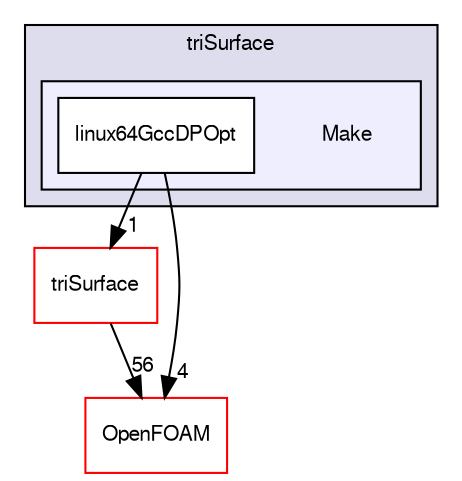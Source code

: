 digraph "src/triSurface/Make" {
  bgcolor=transparent;
  compound=true
  node [ fontsize="10", fontname="FreeSans"];
  edge [ labelfontsize="10", labelfontname="FreeSans"];
  subgraph clusterdir_b63c002b7559990bd414058641eb48ad {
    graph [ bgcolor="#ddddee", pencolor="black", label="triSurface" fontname="FreeSans", fontsize="10", URL="dir_b63c002b7559990bd414058641eb48ad.html"]
  subgraph clusterdir_1fdc4c49ef0c9c4291b0cd96c8856cea {
    graph [ bgcolor="#eeeeff", pencolor="black", label="" URL="dir_1fdc4c49ef0c9c4291b0cd96c8856cea.html"];
    dir_1fdc4c49ef0c9c4291b0cd96c8856cea [shape=plaintext label="Make"];
    dir_1343002ec594472a7e850784f5be7a98 [shape=box label="linux64GccDPOpt" color="black" fillcolor="white" style="filled" URL="dir_1343002ec594472a7e850784f5be7a98.html"];
  }
  }
  dir_fc98c2e9ee0413e7a39bdbd8e1af4ce3 [shape=box label="triSurface" color="red" URL="dir_fc98c2e9ee0413e7a39bdbd8e1af4ce3.html"];
  dir_c5473ff19b20e6ec4dfe5c310b3778a8 [shape=box label="OpenFOAM" color="red" URL="dir_c5473ff19b20e6ec4dfe5c310b3778a8.html"];
  dir_1343002ec594472a7e850784f5be7a98->dir_fc98c2e9ee0413e7a39bdbd8e1af4ce3 [headlabel="1", labeldistance=1.5 headhref="dir_002808_002536.html"];
  dir_1343002ec594472a7e850784f5be7a98->dir_c5473ff19b20e6ec4dfe5c310b3778a8 [headlabel="4", labeldistance=1.5 headhref="dir_002808_001732.html"];
  dir_fc98c2e9ee0413e7a39bdbd8e1af4ce3->dir_c5473ff19b20e6ec4dfe5c310b3778a8 [headlabel="56", labeldistance=1.5 headhref="dir_002536_001732.html"];
}
